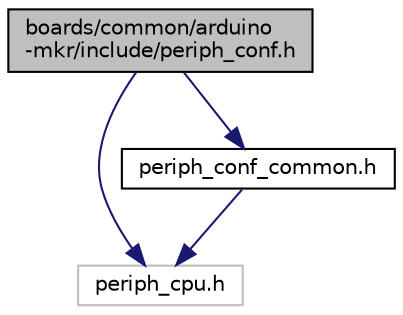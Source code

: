 digraph "boards/common/arduino-mkr/include/periph_conf.h"
{
 // LATEX_PDF_SIZE
  edge [fontname="Helvetica",fontsize="10",labelfontname="Helvetica",labelfontsize="10"];
  node [fontname="Helvetica",fontsize="10",shape=record];
  Node1 [label="boards/common/arduino\l-mkr/include/periph_conf.h",height=0.2,width=0.4,color="black", fillcolor="grey75", style="filled", fontcolor="black",tooltip="Configuration of CPU peripherals for Arduino MKR boards."];
  Node1 -> Node2 [color="midnightblue",fontsize="10",style="solid",fontname="Helvetica"];
  Node2 [label="periph_cpu.h",height=0.2,width=0.4,color="grey75", fillcolor="white", style="filled",tooltip=" "];
  Node1 -> Node3 [color="midnightblue",fontsize="10",style="solid",fontname="Helvetica"];
  Node3 [label="periph_conf_common.h",height=0.2,width=0.4,color="black", fillcolor="white", style="filled",URL="$arduino-mkr_2include_2periph__conf__common_8h.html",tooltip="Common configuration for clock, timer, pwm, adc, rtc and rtt peripherals for Arduino MKR boards."];
  Node3 -> Node2 [color="midnightblue",fontsize="10",style="solid",fontname="Helvetica"];
}
